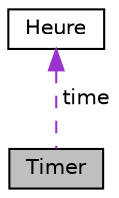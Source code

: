 digraph "Timer"
{
  edge [fontname="Helvetica",fontsize="10",labelfontname="Helvetica",labelfontsize="10"];
  node [fontname="Helvetica",fontsize="10",shape=record];
  Node1 [label="Timer",height=0.2,width=0.4,color="black", fillcolor="grey75", style="filled", fontcolor="black"];
  Node2 -> Node1 [dir="back",color="darkorchid3",fontsize="10",style="dashed",label=" time" ,fontname="Helvetica"];
  Node2 [label="Heure",height=0.2,width=0.4,color="black", fillcolor="white", style="filled",URL="$structHeure.html"];
}
